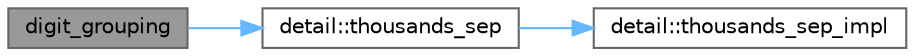 digraph "digit_grouping"
{
 // LATEX_PDF_SIZE
  bgcolor="transparent";
  edge [fontname=Helvetica,fontsize=10,labelfontname=Helvetica,labelfontsize=10];
  node [fontname=Helvetica,fontsize=10,shape=box,height=0.2,width=0.4];
  rankdir="LR";
  Node1 [id="Node000001",label="digit_grouping",height=0.2,width=0.4,color="gray40", fillcolor="grey60", style="filled", fontcolor="black",tooltip=" "];
  Node1 -> Node2 [id="edge1_Node000001_Node000002",color="steelblue1",style="solid",tooltip=" "];
  Node2 [id="Node000002",label="detail::thousands_sep",height=0.2,width=0.4,color="grey40", fillcolor="white", style="filled",URL="$namespacedetail.html#ad01b753e6c063a9cc3865134eb2822d4",tooltip=" "];
  Node2 -> Node3 [id="edge2_Node000002_Node000003",color="steelblue1",style="solid",tooltip=" "];
  Node3 [id="Node000003",label="detail::thousands_sep_impl",height=0.2,width=0.4,color="grey40", fillcolor="white", style="filled",URL="$namespacedetail.html#a6a675625ae8d98f3a5449f3dc0eda638",tooltip=" "];
}
